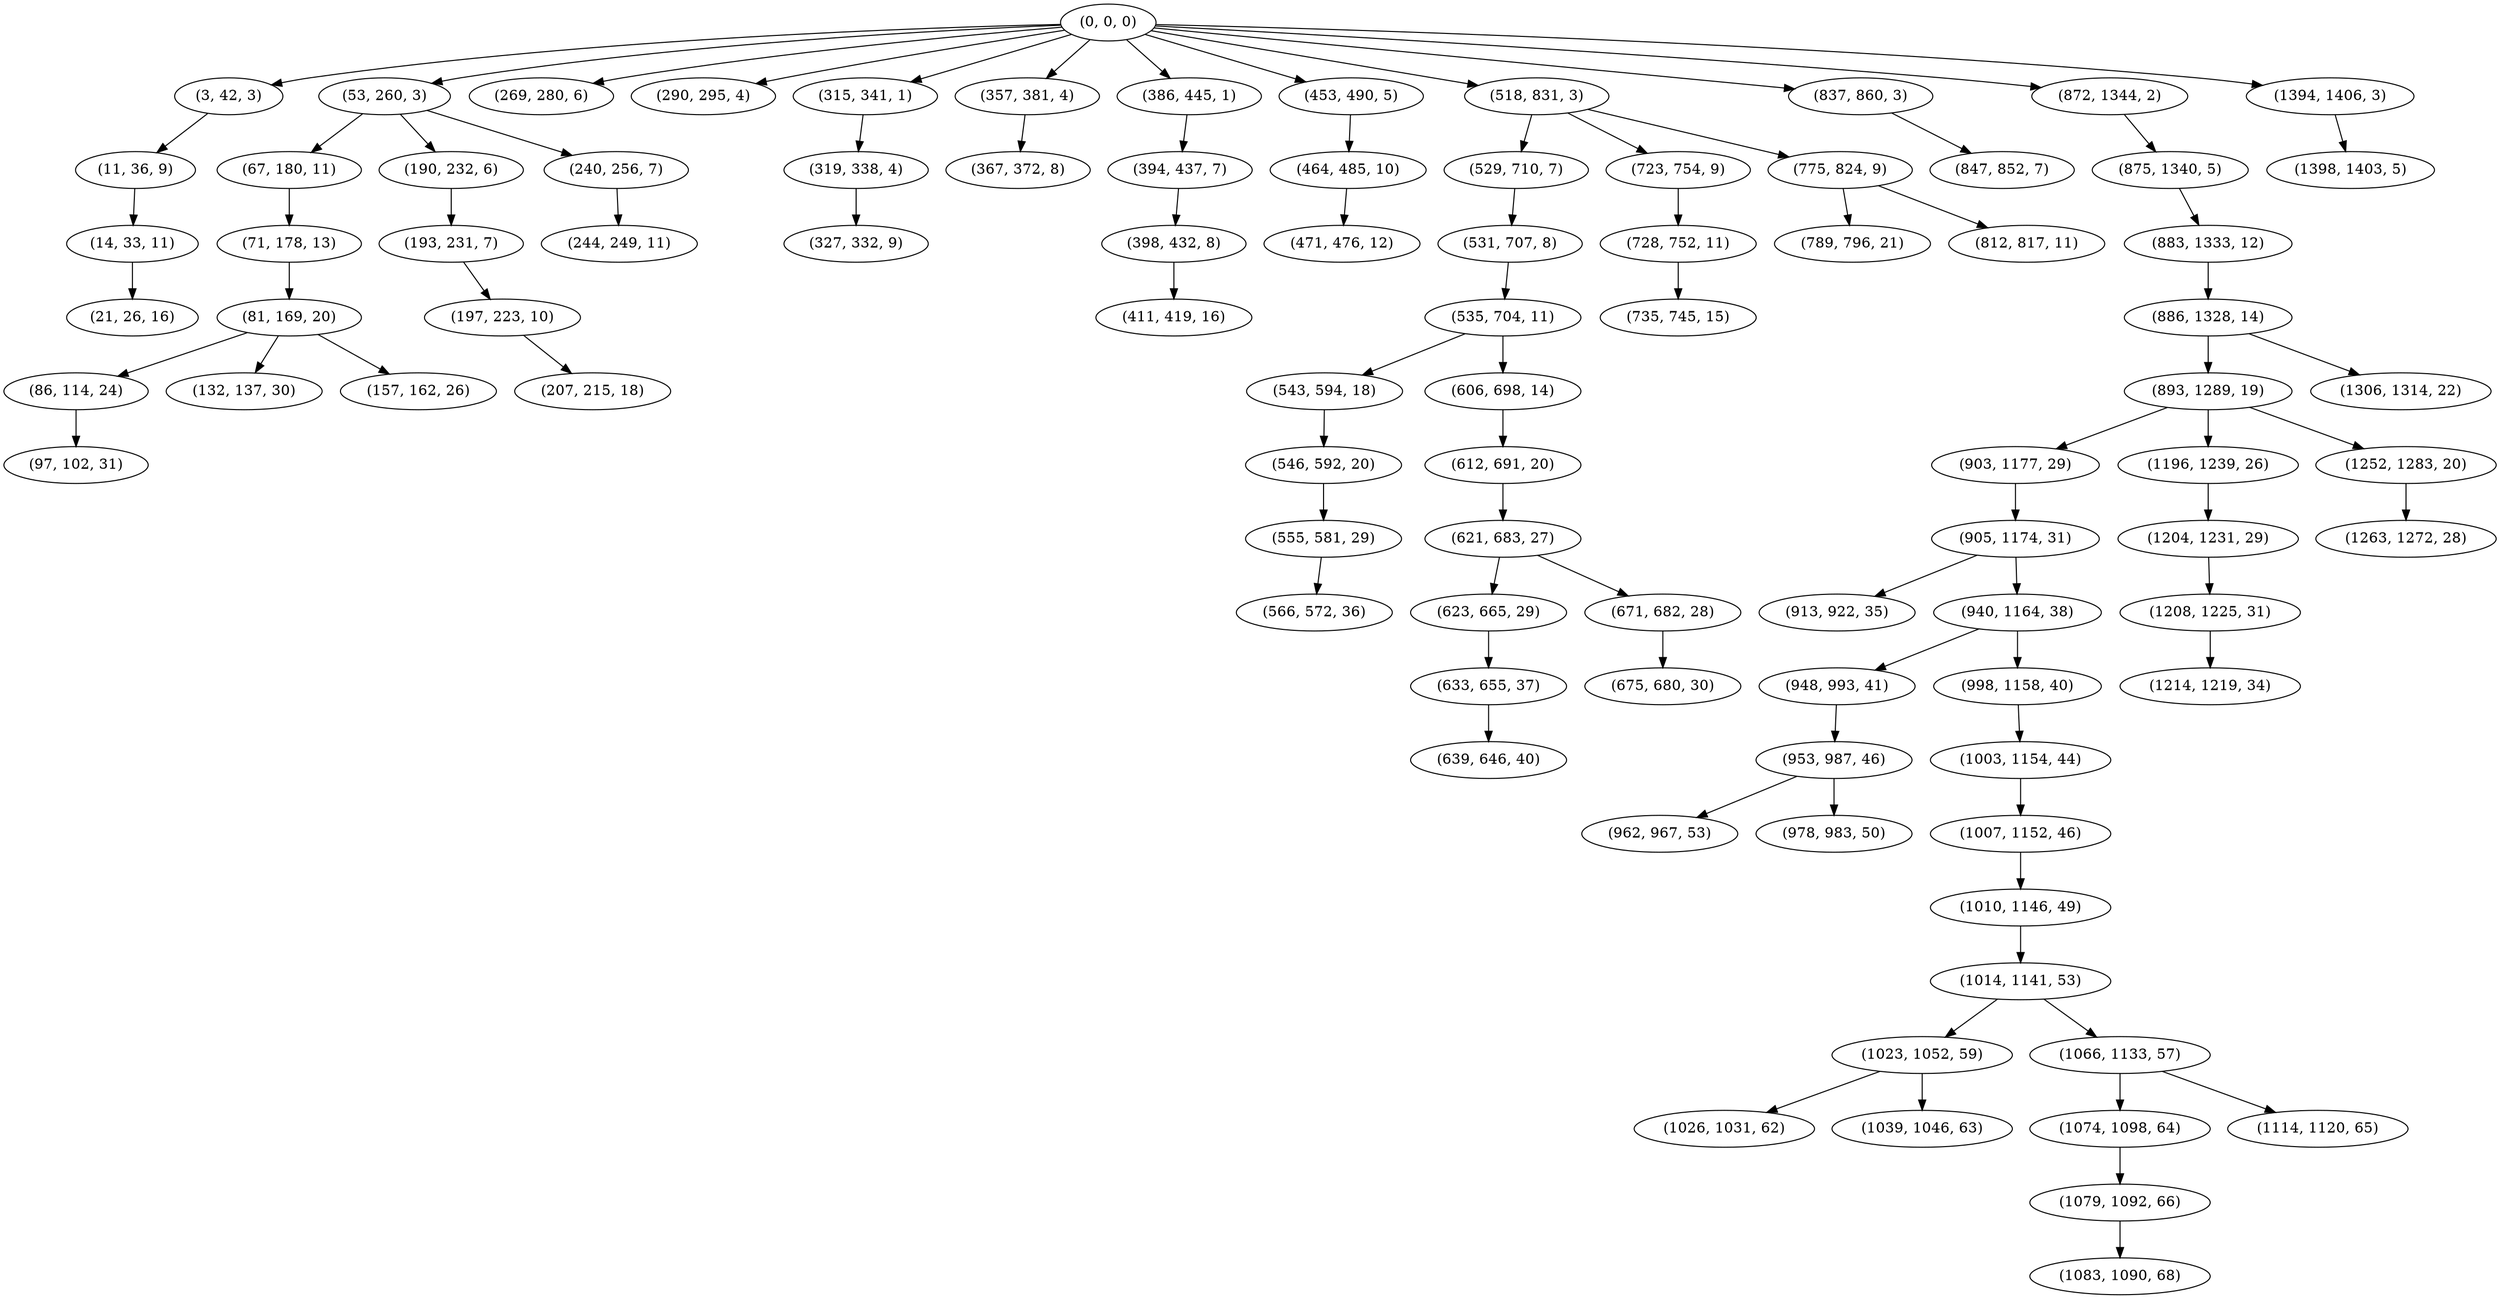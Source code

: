 digraph tree {
    "(0, 0, 0)";
    "(3, 42, 3)";
    "(11, 36, 9)";
    "(14, 33, 11)";
    "(21, 26, 16)";
    "(53, 260, 3)";
    "(67, 180, 11)";
    "(71, 178, 13)";
    "(81, 169, 20)";
    "(86, 114, 24)";
    "(97, 102, 31)";
    "(132, 137, 30)";
    "(157, 162, 26)";
    "(190, 232, 6)";
    "(193, 231, 7)";
    "(197, 223, 10)";
    "(207, 215, 18)";
    "(240, 256, 7)";
    "(244, 249, 11)";
    "(269, 280, 6)";
    "(290, 295, 4)";
    "(315, 341, 1)";
    "(319, 338, 4)";
    "(327, 332, 9)";
    "(357, 381, 4)";
    "(367, 372, 8)";
    "(386, 445, 1)";
    "(394, 437, 7)";
    "(398, 432, 8)";
    "(411, 419, 16)";
    "(453, 490, 5)";
    "(464, 485, 10)";
    "(471, 476, 12)";
    "(518, 831, 3)";
    "(529, 710, 7)";
    "(531, 707, 8)";
    "(535, 704, 11)";
    "(543, 594, 18)";
    "(546, 592, 20)";
    "(555, 581, 29)";
    "(566, 572, 36)";
    "(606, 698, 14)";
    "(612, 691, 20)";
    "(621, 683, 27)";
    "(623, 665, 29)";
    "(633, 655, 37)";
    "(639, 646, 40)";
    "(671, 682, 28)";
    "(675, 680, 30)";
    "(723, 754, 9)";
    "(728, 752, 11)";
    "(735, 745, 15)";
    "(775, 824, 9)";
    "(789, 796, 21)";
    "(812, 817, 11)";
    "(837, 860, 3)";
    "(847, 852, 7)";
    "(872, 1344, 2)";
    "(875, 1340, 5)";
    "(883, 1333, 12)";
    "(886, 1328, 14)";
    "(893, 1289, 19)";
    "(903, 1177, 29)";
    "(905, 1174, 31)";
    "(913, 922, 35)";
    "(940, 1164, 38)";
    "(948, 993, 41)";
    "(953, 987, 46)";
    "(962, 967, 53)";
    "(978, 983, 50)";
    "(998, 1158, 40)";
    "(1003, 1154, 44)";
    "(1007, 1152, 46)";
    "(1010, 1146, 49)";
    "(1014, 1141, 53)";
    "(1023, 1052, 59)";
    "(1026, 1031, 62)";
    "(1039, 1046, 63)";
    "(1066, 1133, 57)";
    "(1074, 1098, 64)";
    "(1079, 1092, 66)";
    "(1083, 1090, 68)";
    "(1114, 1120, 65)";
    "(1196, 1239, 26)";
    "(1204, 1231, 29)";
    "(1208, 1225, 31)";
    "(1214, 1219, 34)";
    "(1252, 1283, 20)";
    "(1263, 1272, 28)";
    "(1306, 1314, 22)";
    "(1394, 1406, 3)";
    "(1398, 1403, 5)";
    "(0, 0, 0)" -> "(3, 42, 3)";
    "(0, 0, 0)" -> "(53, 260, 3)";
    "(0, 0, 0)" -> "(269, 280, 6)";
    "(0, 0, 0)" -> "(290, 295, 4)";
    "(0, 0, 0)" -> "(315, 341, 1)";
    "(0, 0, 0)" -> "(357, 381, 4)";
    "(0, 0, 0)" -> "(386, 445, 1)";
    "(0, 0, 0)" -> "(453, 490, 5)";
    "(0, 0, 0)" -> "(518, 831, 3)";
    "(0, 0, 0)" -> "(837, 860, 3)";
    "(0, 0, 0)" -> "(872, 1344, 2)";
    "(0, 0, 0)" -> "(1394, 1406, 3)";
    "(3, 42, 3)" -> "(11, 36, 9)";
    "(11, 36, 9)" -> "(14, 33, 11)";
    "(14, 33, 11)" -> "(21, 26, 16)";
    "(53, 260, 3)" -> "(67, 180, 11)";
    "(53, 260, 3)" -> "(190, 232, 6)";
    "(53, 260, 3)" -> "(240, 256, 7)";
    "(67, 180, 11)" -> "(71, 178, 13)";
    "(71, 178, 13)" -> "(81, 169, 20)";
    "(81, 169, 20)" -> "(86, 114, 24)";
    "(81, 169, 20)" -> "(132, 137, 30)";
    "(81, 169, 20)" -> "(157, 162, 26)";
    "(86, 114, 24)" -> "(97, 102, 31)";
    "(190, 232, 6)" -> "(193, 231, 7)";
    "(193, 231, 7)" -> "(197, 223, 10)";
    "(197, 223, 10)" -> "(207, 215, 18)";
    "(240, 256, 7)" -> "(244, 249, 11)";
    "(315, 341, 1)" -> "(319, 338, 4)";
    "(319, 338, 4)" -> "(327, 332, 9)";
    "(357, 381, 4)" -> "(367, 372, 8)";
    "(386, 445, 1)" -> "(394, 437, 7)";
    "(394, 437, 7)" -> "(398, 432, 8)";
    "(398, 432, 8)" -> "(411, 419, 16)";
    "(453, 490, 5)" -> "(464, 485, 10)";
    "(464, 485, 10)" -> "(471, 476, 12)";
    "(518, 831, 3)" -> "(529, 710, 7)";
    "(518, 831, 3)" -> "(723, 754, 9)";
    "(518, 831, 3)" -> "(775, 824, 9)";
    "(529, 710, 7)" -> "(531, 707, 8)";
    "(531, 707, 8)" -> "(535, 704, 11)";
    "(535, 704, 11)" -> "(543, 594, 18)";
    "(535, 704, 11)" -> "(606, 698, 14)";
    "(543, 594, 18)" -> "(546, 592, 20)";
    "(546, 592, 20)" -> "(555, 581, 29)";
    "(555, 581, 29)" -> "(566, 572, 36)";
    "(606, 698, 14)" -> "(612, 691, 20)";
    "(612, 691, 20)" -> "(621, 683, 27)";
    "(621, 683, 27)" -> "(623, 665, 29)";
    "(621, 683, 27)" -> "(671, 682, 28)";
    "(623, 665, 29)" -> "(633, 655, 37)";
    "(633, 655, 37)" -> "(639, 646, 40)";
    "(671, 682, 28)" -> "(675, 680, 30)";
    "(723, 754, 9)" -> "(728, 752, 11)";
    "(728, 752, 11)" -> "(735, 745, 15)";
    "(775, 824, 9)" -> "(789, 796, 21)";
    "(775, 824, 9)" -> "(812, 817, 11)";
    "(837, 860, 3)" -> "(847, 852, 7)";
    "(872, 1344, 2)" -> "(875, 1340, 5)";
    "(875, 1340, 5)" -> "(883, 1333, 12)";
    "(883, 1333, 12)" -> "(886, 1328, 14)";
    "(886, 1328, 14)" -> "(893, 1289, 19)";
    "(886, 1328, 14)" -> "(1306, 1314, 22)";
    "(893, 1289, 19)" -> "(903, 1177, 29)";
    "(893, 1289, 19)" -> "(1196, 1239, 26)";
    "(893, 1289, 19)" -> "(1252, 1283, 20)";
    "(903, 1177, 29)" -> "(905, 1174, 31)";
    "(905, 1174, 31)" -> "(913, 922, 35)";
    "(905, 1174, 31)" -> "(940, 1164, 38)";
    "(940, 1164, 38)" -> "(948, 993, 41)";
    "(940, 1164, 38)" -> "(998, 1158, 40)";
    "(948, 993, 41)" -> "(953, 987, 46)";
    "(953, 987, 46)" -> "(962, 967, 53)";
    "(953, 987, 46)" -> "(978, 983, 50)";
    "(998, 1158, 40)" -> "(1003, 1154, 44)";
    "(1003, 1154, 44)" -> "(1007, 1152, 46)";
    "(1007, 1152, 46)" -> "(1010, 1146, 49)";
    "(1010, 1146, 49)" -> "(1014, 1141, 53)";
    "(1014, 1141, 53)" -> "(1023, 1052, 59)";
    "(1014, 1141, 53)" -> "(1066, 1133, 57)";
    "(1023, 1052, 59)" -> "(1026, 1031, 62)";
    "(1023, 1052, 59)" -> "(1039, 1046, 63)";
    "(1066, 1133, 57)" -> "(1074, 1098, 64)";
    "(1066, 1133, 57)" -> "(1114, 1120, 65)";
    "(1074, 1098, 64)" -> "(1079, 1092, 66)";
    "(1079, 1092, 66)" -> "(1083, 1090, 68)";
    "(1196, 1239, 26)" -> "(1204, 1231, 29)";
    "(1204, 1231, 29)" -> "(1208, 1225, 31)";
    "(1208, 1225, 31)" -> "(1214, 1219, 34)";
    "(1252, 1283, 20)" -> "(1263, 1272, 28)";
    "(1394, 1406, 3)" -> "(1398, 1403, 5)";
}
